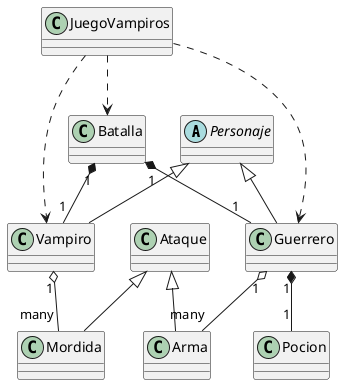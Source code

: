 @startuml
abstract class Personaje
class Guerrero
class Vampiro
class Ataque
class Arma
class Mordida
class Pocion
class Batalla
class JuegoVampiros

Personaje <|-- Guerrero
Personaje <|-- Vampiro
Ataque <|-- Arma
Ataque <|-- Mordida

Guerrero "1" o-- "many" Arma
Guerrero "1" *-- "1" Pocion
Vampiro "1" o-- "many" Mordida

Batalla "1" *-- "1" Guerrero
Batalla "1" *-- "1" Vampiro

JuegoVampiros ..> Batalla
JuegoVampiros ..> Guerrero
JuegoVampiros ..> Vampiro
@enduml